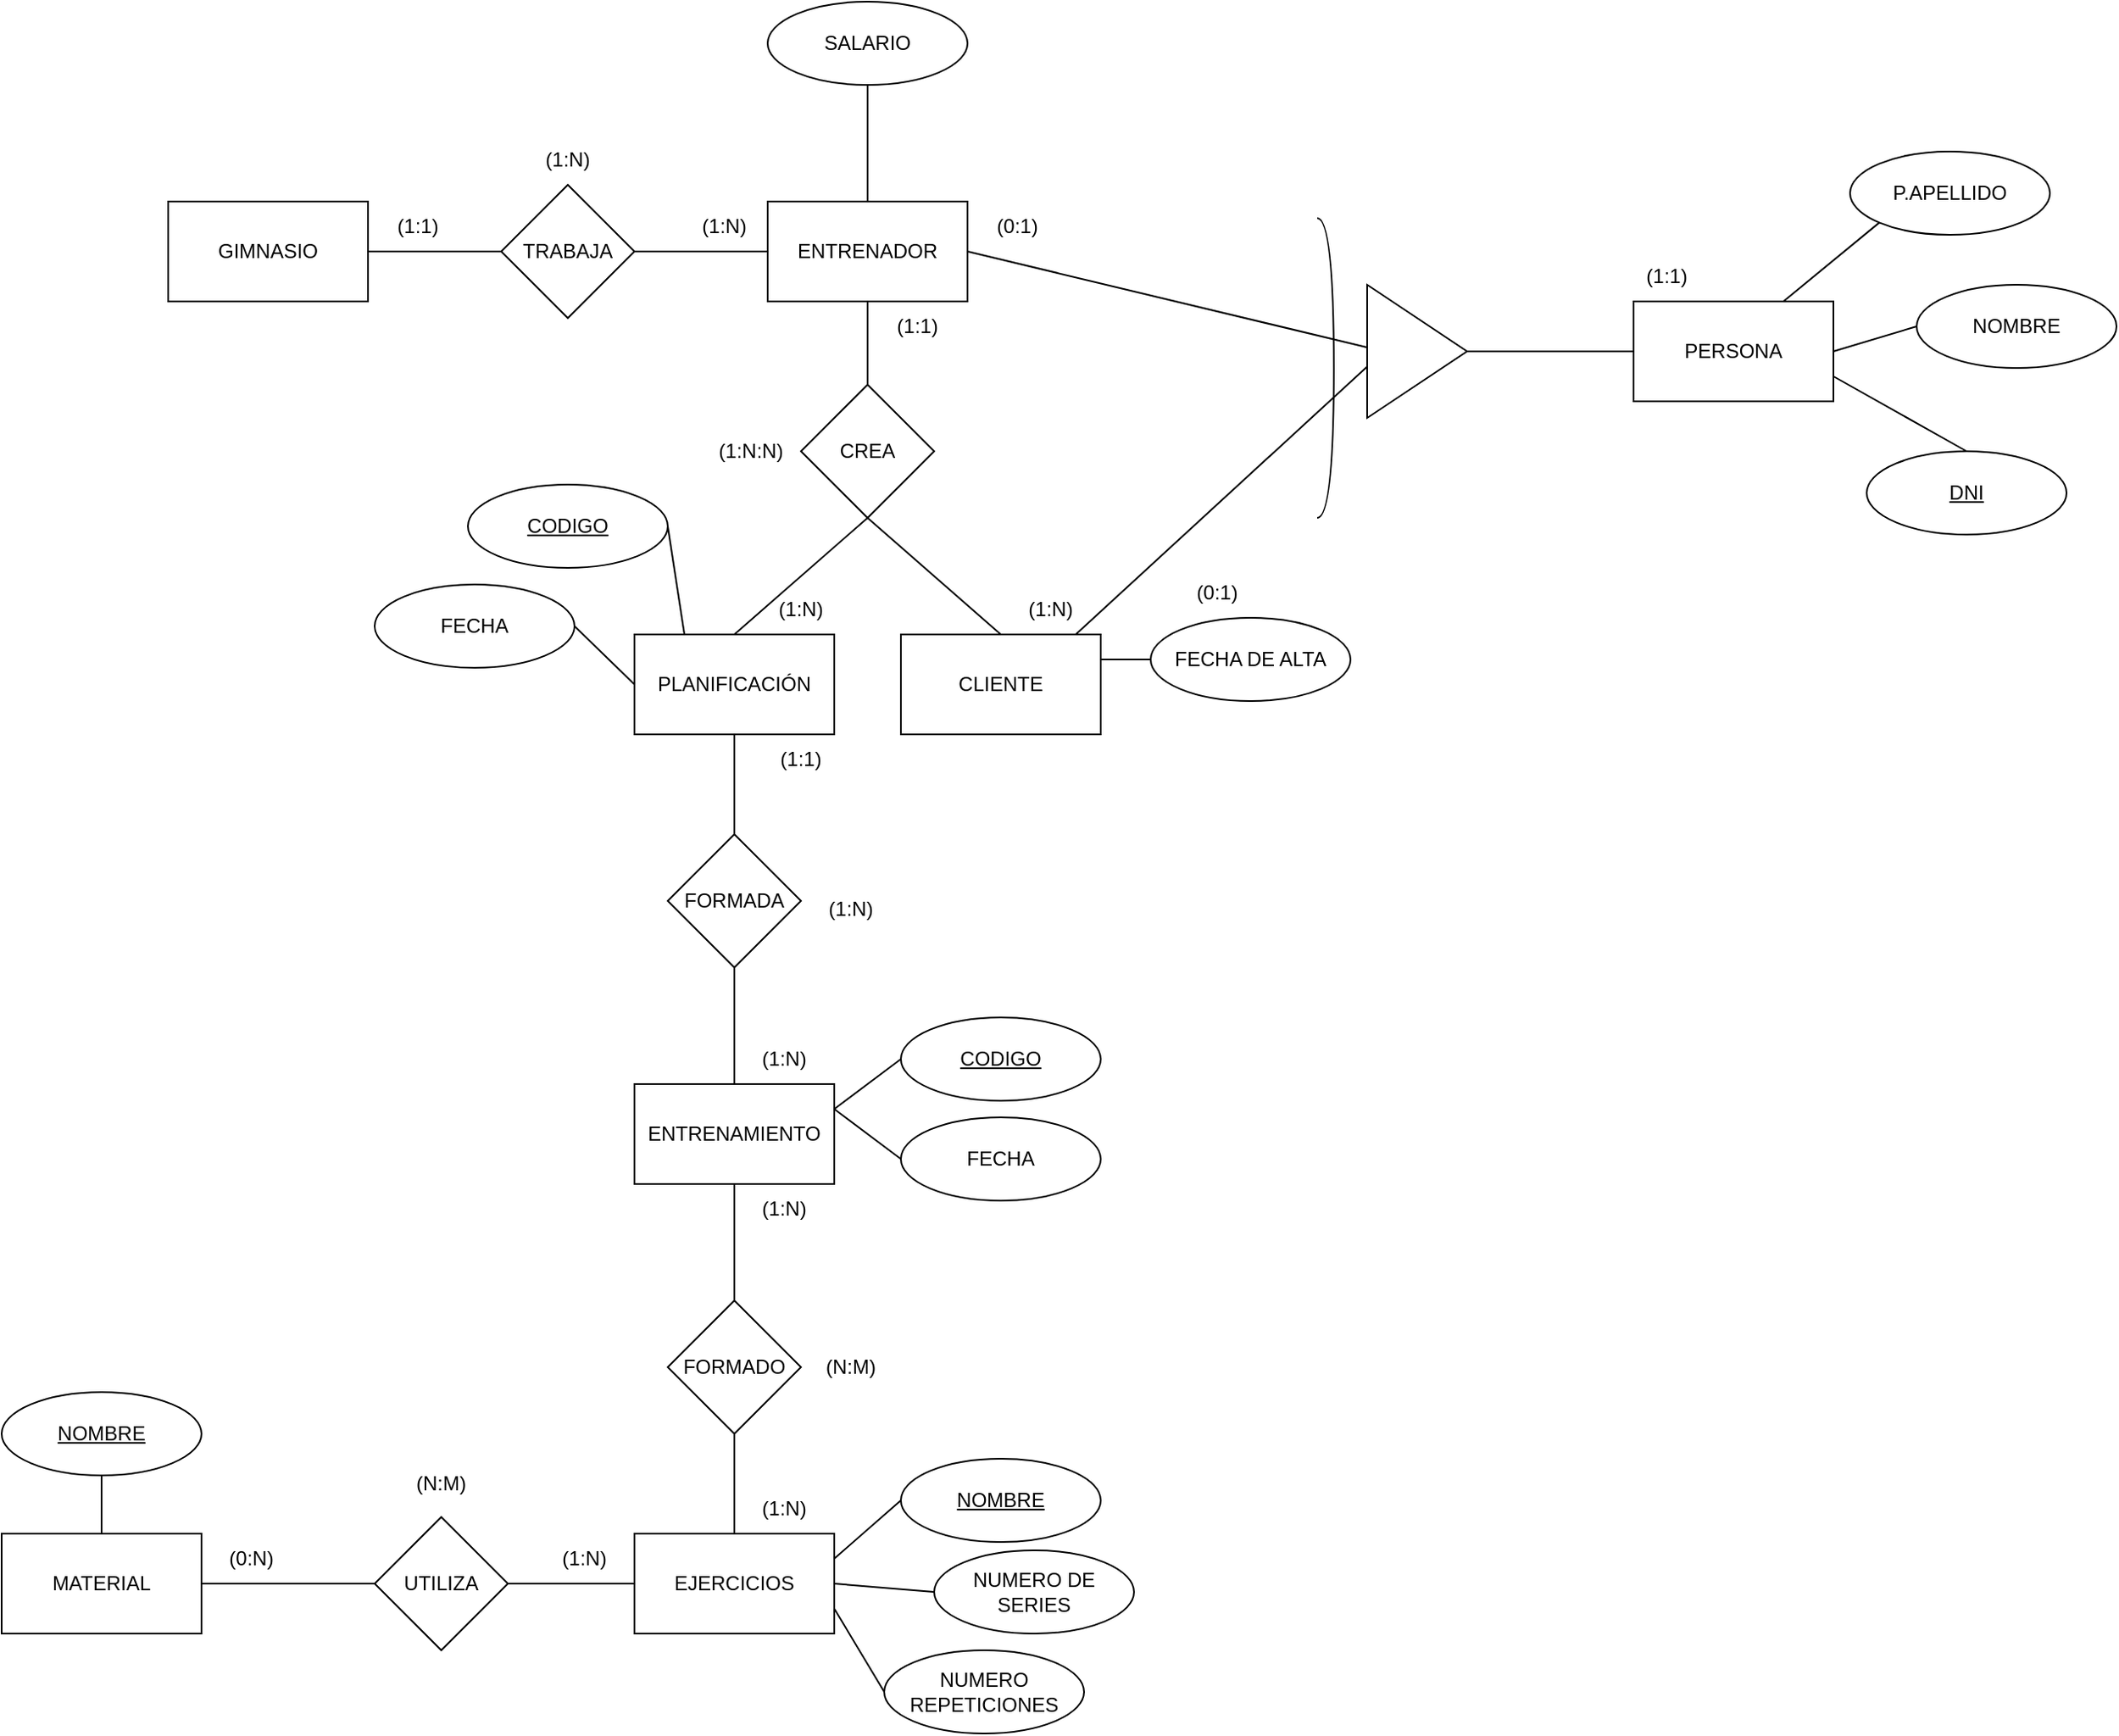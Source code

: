 <mxfile version="22.1.2" type="device">
  <diagram name="MODELO E/R" id="mfogaFtckztZimqPMwem">
    <mxGraphModel dx="1732" dy="2293" grid="1" gridSize="10" guides="1" tooltips="1" connect="1" arrows="1" fold="1" page="1" pageScale="1" pageWidth="827" pageHeight="1169" math="0" shadow="0">
      <root>
        <mxCell id="0" />
        <mxCell id="1" parent="0" />
        <mxCell id="GxkBvO-CbjYk6V9loMqj-1" value="GIMNASIO" style="rounded=0;whiteSpace=wrap;html=1;" vertex="1" parent="1">
          <mxGeometry x="80" y="40" width="120" height="60" as="geometry" />
        </mxCell>
        <mxCell id="GxkBvO-CbjYk6V9loMqj-2" value="ENTRENADOR" style="rounded=0;whiteSpace=wrap;html=1;" vertex="1" parent="1">
          <mxGeometry x="440" y="40" width="120" height="60" as="geometry" />
        </mxCell>
        <mxCell id="GxkBvO-CbjYk6V9loMqj-3" value="TRABAJA" style="rhombus;whiteSpace=wrap;html=1;" vertex="1" parent="1">
          <mxGeometry x="280" y="30" width="80" height="80" as="geometry" />
        </mxCell>
        <mxCell id="GxkBvO-CbjYk6V9loMqj-4" value="" style="endArrow=none;html=1;rounded=0;entryX=1;entryY=0.5;entryDx=0;entryDy=0;exitX=0;exitY=0.5;exitDx=0;exitDy=0;" edge="1" parent="1" source="GxkBvO-CbjYk6V9loMqj-3" target="GxkBvO-CbjYk6V9loMqj-1">
          <mxGeometry width="50" height="50" relative="1" as="geometry">
            <mxPoint x="380" y="500" as="sourcePoint" />
            <mxPoint x="430" y="450" as="targetPoint" />
          </mxGeometry>
        </mxCell>
        <mxCell id="GxkBvO-CbjYk6V9loMqj-5" value="" style="endArrow=none;html=1;rounded=0;entryX=1;entryY=0.5;entryDx=0;entryDy=0;exitX=0;exitY=0.5;exitDx=0;exitDy=0;" edge="1" parent="1" source="GxkBvO-CbjYk6V9loMqj-2" target="GxkBvO-CbjYk6V9loMqj-3">
          <mxGeometry width="50" height="50" relative="1" as="geometry">
            <mxPoint x="380" y="500" as="sourcePoint" />
            <mxPoint x="430" y="450" as="targetPoint" />
          </mxGeometry>
        </mxCell>
        <mxCell id="GxkBvO-CbjYk6V9loMqj-11" value="SALARIO" style="ellipse;whiteSpace=wrap;html=1;" vertex="1" parent="1">
          <mxGeometry x="440" y="-80" width="120" height="50" as="geometry" />
        </mxCell>
        <mxCell id="GxkBvO-CbjYk6V9loMqj-15" value="" style="endArrow=none;html=1;rounded=0;entryX=0.5;entryY=1;entryDx=0;entryDy=0;exitX=0.5;exitY=0;exitDx=0;exitDy=0;" edge="1" parent="1" source="GxkBvO-CbjYk6V9loMqj-2" target="GxkBvO-CbjYk6V9loMqj-11">
          <mxGeometry width="50" height="50" relative="1" as="geometry">
            <mxPoint x="380" y="340" as="sourcePoint" />
            <mxPoint x="570" y="20" as="targetPoint" />
          </mxGeometry>
        </mxCell>
        <mxCell id="GxkBvO-CbjYk6V9loMqj-17" value="CREA" style="rhombus;whiteSpace=wrap;html=1;" vertex="1" parent="1">
          <mxGeometry x="460" y="150" width="80" height="80" as="geometry" />
        </mxCell>
        <mxCell id="GxkBvO-CbjYk6V9loMqj-18" value="PLANIFICACIÓN" style="rounded=0;whiteSpace=wrap;html=1;" vertex="1" parent="1">
          <mxGeometry x="360" y="300" width="120" height="60" as="geometry" />
        </mxCell>
        <mxCell id="GxkBvO-CbjYk6V9loMqj-19" value="(1:N)" style="text;html=1;strokeColor=none;fillColor=none;align=center;verticalAlign=middle;whiteSpace=wrap;rounded=0;" vertex="1" parent="1">
          <mxGeometry x="384" y="40" width="60" height="30" as="geometry" />
        </mxCell>
        <mxCell id="GxkBvO-CbjYk6V9loMqj-20" value="(1:1)" style="text;html=1;strokeColor=none;fillColor=none;align=center;verticalAlign=middle;whiteSpace=wrap;rounded=0;" vertex="1" parent="1">
          <mxGeometry x="200" y="40" width="60" height="30" as="geometry" />
        </mxCell>
        <mxCell id="GxkBvO-CbjYk6V9loMqj-21" value="(1:N)" style="text;html=1;strokeColor=none;fillColor=none;align=center;verticalAlign=middle;whiteSpace=wrap;rounded=0;" vertex="1" parent="1">
          <mxGeometry x="290" width="60" height="30" as="geometry" />
        </mxCell>
        <mxCell id="GxkBvO-CbjYk6V9loMqj-22" value="CLIENTE" style="rounded=0;whiteSpace=wrap;html=1;" vertex="1" parent="1">
          <mxGeometry x="520" y="300" width="120" height="60" as="geometry" />
        </mxCell>
        <mxCell id="GxkBvO-CbjYk6V9loMqj-23" value="" style="endArrow=none;html=1;rounded=0;exitX=0.5;exitY=0;exitDx=0;exitDy=0;entryX=0.5;entryY=1;entryDx=0;entryDy=0;" edge="1" parent="1" source="GxkBvO-CbjYk6V9loMqj-22" target="GxkBvO-CbjYk6V9loMqj-17">
          <mxGeometry width="50" height="50" relative="1" as="geometry">
            <mxPoint x="490" y="340" as="sourcePoint" />
            <mxPoint x="500" y="260" as="targetPoint" />
          </mxGeometry>
        </mxCell>
        <mxCell id="GxkBvO-CbjYk6V9loMqj-24" value="" style="endArrow=none;html=1;rounded=0;entryX=0.5;entryY=1;entryDx=0;entryDy=0;exitX=0.5;exitY=0;exitDx=0;exitDy=0;" edge="1" parent="1" source="GxkBvO-CbjYk6V9loMqj-18" target="GxkBvO-CbjYk6V9loMqj-17">
          <mxGeometry width="50" height="50" relative="1" as="geometry">
            <mxPoint x="490" y="340" as="sourcePoint" />
            <mxPoint x="540" y="290" as="targetPoint" />
          </mxGeometry>
        </mxCell>
        <mxCell id="GxkBvO-CbjYk6V9loMqj-25" value="" style="endArrow=none;html=1;rounded=0;entryX=0.5;entryY=1;entryDx=0;entryDy=0;exitX=0.5;exitY=0;exitDx=0;exitDy=0;" edge="1" parent="1" source="GxkBvO-CbjYk6V9loMqj-17" target="GxkBvO-CbjYk6V9loMqj-2">
          <mxGeometry width="50" height="50" relative="1" as="geometry">
            <mxPoint x="490" y="340" as="sourcePoint" />
            <mxPoint x="540" y="290" as="targetPoint" />
          </mxGeometry>
        </mxCell>
        <mxCell id="GxkBvO-CbjYk6V9loMqj-27" value="&lt;u&gt;DNI&lt;/u&gt;" style="ellipse;whiteSpace=wrap;html=1;" vertex="1" parent="1">
          <mxGeometry x="1100" y="190" width="120" height="50" as="geometry" />
        </mxCell>
        <mxCell id="GxkBvO-CbjYk6V9loMqj-28" value="NOMBRE" style="ellipse;whiteSpace=wrap;html=1;" vertex="1" parent="1">
          <mxGeometry x="1130" y="90" width="120" height="50" as="geometry" />
        </mxCell>
        <mxCell id="GxkBvO-CbjYk6V9loMqj-29" value="P.APELLIDO" style="ellipse;whiteSpace=wrap;html=1;" vertex="1" parent="1">
          <mxGeometry x="1090" y="10" width="120" height="50" as="geometry" />
        </mxCell>
        <mxCell id="GxkBvO-CbjYk6V9loMqj-34" value="FECHA DE ALTA" style="ellipse;whiteSpace=wrap;html=1;" vertex="1" parent="1">
          <mxGeometry x="670" y="290" width="120" height="50" as="geometry" />
        </mxCell>
        <mxCell id="GxkBvO-CbjYk6V9loMqj-35" value="" style="endArrow=none;html=1;rounded=0;entryX=0;entryY=0.5;entryDx=0;entryDy=0;exitX=1;exitY=0.25;exitDx=0;exitDy=0;" edge="1" parent="1" source="GxkBvO-CbjYk6V9loMqj-22" target="GxkBvO-CbjYk6V9loMqj-34">
          <mxGeometry width="50" height="50" relative="1" as="geometry">
            <mxPoint x="490" y="340" as="sourcePoint" />
            <mxPoint x="540" y="290" as="targetPoint" />
          </mxGeometry>
        </mxCell>
        <mxCell id="GxkBvO-CbjYk6V9loMqj-36" value="FECHA" style="ellipse;whiteSpace=wrap;html=1;" vertex="1" parent="1">
          <mxGeometry x="204" y="270" width="120" height="50" as="geometry" />
        </mxCell>
        <mxCell id="GxkBvO-CbjYk6V9loMqj-37" value="&lt;u&gt;CODIGO&lt;/u&gt;" style="ellipse;whiteSpace=wrap;html=1;" vertex="1" parent="1">
          <mxGeometry x="260" y="210" width="120" height="50" as="geometry" />
        </mxCell>
        <mxCell id="GxkBvO-CbjYk6V9loMqj-41" value="(1:1)" style="text;html=1;strokeColor=none;fillColor=none;align=center;verticalAlign=middle;whiteSpace=wrap;rounded=0;" vertex="1" parent="1">
          <mxGeometry x="500" y="100" width="60" height="30" as="geometry" />
        </mxCell>
        <mxCell id="GxkBvO-CbjYk6V9loMqj-42" value="(1:N)" style="text;html=1;strokeColor=none;fillColor=none;align=center;verticalAlign=middle;whiteSpace=wrap;rounded=0;" vertex="1" parent="1">
          <mxGeometry x="580" y="270" width="60" height="30" as="geometry" />
        </mxCell>
        <mxCell id="GxkBvO-CbjYk6V9loMqj-43" value="(1:N)" style="text;html=1;strokeColor=none;fillColor=none;align=center;verticalAlign=middle;whiteSpace=wrap;rounded=0;" vertex="1" parent="1">
          <mxGeometry x="430" y="270" width="60" height="30" as="geometry" />
        </mxCell>
        <mxCell id="GxkBvO-CbjYk6V9loMqj-44" value="ENTRENAMIENTO" style="rounded=0;whiteSpace=wrap;html=1;" vertex="1" parent="1">
          <mxGeometry x="360" y="570" width="120" height="60" as="geometry" />
        </mxCell>
        <mxCell id="GxkBvO-CbjYk6V9loMqj-45" value="FORMADA" style="rhombus;whiteSpace=wrap;html=1;" vertex="1" parent="1">
          <mxGeometry x="380" y="420" width="80" height="80" as="geometry" />
        </mxCell>
        <mxCell id="GxkBvO-CbjYk6V9loMqj-46" value="" style="endArrow=none;html=1;rounded=0;entryX=1;entryY=0.5;entryDx=0;entryDy=0;exitX=0;exitY=0.5;exitDx=0;exitDy=0;" edge="1" parent="1" source="GxkBvO-CbjYk6V9loMqj-18" target="GxkBvO-CbjYk6V9loMqj-36">
          <mxGeometry width="50" height="50" relative="1" as="geometry">
            <mxPoint x="490" y="340" as="sourcePoint" />
            <mxPoint x="540" y="290" as="targetPoint" />
          </mxGeometry>
        </mxCell>
        <mxCell id="GxkBvO-CbjYk6V9loMqj-47" value="" style="endArrow=none;html=1;rounded=0;entryX=1;entryY=0.5;entryDx=0;entryDy=0;exitX=0.25;exitY=0;exitDx=0;exitDy=0;" edge="1" parent="1" source="GxkBvO-CbjYk6V9loMqj-18" target="GxkBvO-CbjYk6V9loMqj-37">
          <mxGeometry width="50" height="50" relative="1" as="geometry">
            <mxPoint x="490" y="340" as="sourcePoint" />
            <mxPoint x="540" y="290" as="targetPoint" />
          </mxGeometry>
        </mxCell>
        <mxCell id="GxkBvO-CbjYk6V9loMqj-48" value="" style="endArrow=none;html=1;rounded=0;entryX=0.5;entryY=1;entryDx=0;entryDy=0;exitX=0.5;exitY=0;exitDx=0;exitDy=0;" edge="1" parent="1" source="GxkBvO-CbjYk6V9loMqj-45" target="GxkBvO-CbjYk6V9loMqj-18">
          <mxGeometry width="50" height="50" relative="1" as="geometry">
            <mxPoint x="490" y="340" as="sourcePoint" />
            <mxPoint x="540" y="290" as="targetPoint" />
          </mxGeometry>
        </mxCell>
        <mxCell id="GxkBvO-CbjYk6V9loMqj-49" value="" style="endArrow=none;html=1;rounded=0;entryX=0.5;entryY=0;entryDx=0;entryDy=0;exitX=0.5;exitY=1;exitDx=0;exitDy=0;" edge="1" parent="1" source="GxkBvO-CbjYk6V9loMqj-45" target="GxkBvO-CbjYk6V9loMqj-44">
          <mxGeometry width="50" height="50" relative="1" as="geometry">
            <mxPoint x="490" y="340" as="sourcePoint" />
            <mxPoint x="540" y="290" as="targetPoint" />
          </mxGeometry>
        </mxCell>
        <mxCell id="GxkBvO-CbjYk6V9loMqj-51" value="&lt;u&gt;CODIGO&lt;/u&gt;" style="ellipse;whiteSpace=wrap;html=1;" vertex="1" parent="1">
          <mxGeometry x="520" y="530" width="120" height="50" as="geometry" />
        </mxCell>
        <mxCell id="GxkBvO-CbjYk6V9loMqj-52" value="FECHA" style="ellipse;whiteSpace=wrap;html=1;" vertex="1" parent="1">
          <mxGeometry x="520" y="590" width="120" height="50" as="geometry" />
        </mxCell>
        <mxCell id="GxkBvO-CbjYk6V9loMqj-53" value="" style="endArrow=none;html=1;rounded=0;entryX=0;entryY=0.5;entryDx=0;entryDy=0;exitX=1;exitY=0.25;exitDx=0;exitDy=0;" edge="1" parent="1" source="GxkBvO-CbjYk6V9loMqj-44" target="GxkBvO-CbjYk6V9loMqj-52">
          <mxGeometry width="50" height="50" relative="1" as="geometry">
            <mxPoint x="490" y="340" as="sourcePoint" />
            <mxPoint x="540" y="290" as="targetPoint" />
          </mxGeometry>
        </mxCell>
        <mxCell id="GxkBvO-CbjYk6V9loMqj-54" value="" style="endArrow=none;html=1;rounded=0;entryX=0;entryY=0.5;entryDx=0;entryDy=0;exitX=1;exitY=0.25;exitDx=0;exitDy=0;" edge="1" parent="1" source="GxkBvO-CbjYk6V9loMqj-44" target="GxkBvO-CbjYk6V9loMqj-51">
          <mxGeometry width="50" height="50" relative="1" as="geometry">
            <mxPoint x="490" y="340" as="sourcePoint" />
            <mxPoint x="540" y="290" as="targetPoint" />
          </mxGeometry>
        </mxCell>
        <mxCell id="GxkBvO-CbjYk6V9loMqj-55" value="(1:N)" style="text;html=1;strokeColor=none;fillColor=none;align=center;verticalAlign=middle;whiteSpace=wrap;rounded=0;" vertex="1" parent="1">
          <mxGeometry x="420" y="540" width="60" height="30" as="geometry" />
        </mxCell>
        <mxCell id="GxkBvO-CbjYk6V9loMqj-56" value="(1:1)" style="text;html=1;strokeColor=none;fillColor=none;align=center;verticalAlign=middle;whiteSpace=wrap;rounded=0;" vertex="1" parent="1">
          <mxGeometry x="430" y="360" width="60" height="30" as="geometry" />
        </mxCell>
        <mxCell id="GxkBvO-CbjYk6V9loMqj-57" value="(1:N)" style="text;html=1;strokeColor=none;fillColor=none;align=center;verticalAlign=middle;whiteSpace=wrap;rounded=0;" vertex="1" parent="1">
          <mxGeometry x="460" y="450" width="60" height="30" as="geometry" />
        </mxCell>
        <mxCell id="GxkBvO-CbjYk6V9loMqj-58" value="(1:N:N)" style="text;html=1;strokeColor=none;fillColor=none;align=center;verticalAlign=middle;whiteSpace=wrap;rounded=0;" vertex="1" parent="1">
          <mxGeometry x="400" y="175" width="60" height="30" as="geometry" />
        </mxCell>
        <mxCell id="GxkBvO-CbjYk6V9loMqj-60" value="" style="endArrow=none;html=1;rounded=0;entryX=0.5;entryY=1;entryDx=0;entryDy=0;exitX=0.5;exitY=0;exitDx=0;exitDy=0;" edge="1" parent="1" source="GxkBvO-CbjYk6V9loMqj-61" target="GxkBvO-CbjYk6V9loMqj-44">
          <mxGeometry width="50" height="50" relative="1" as="geometry">
            <mxPoint x="420" y="710" as="sourcePoint" />
            <mxPoint x="540" y="450" as="targetPoint" />
          </mxGeometry>
        </mxCell>
        <mxCell id="GxkBvO-CbjYk6V9loMqj-61" value="FORMADO" style="rhombus;whiteSpace=wrap;html=1;" vertex="1" parent="1">
          <mxGeometry x="380" y="700" width="80" height="80" as="geometry" />
        </mxCell>
        <mxCell id="GxkBvO-CbjYk6V9loMqj-62" value="EJERCICIOS" style="rounded=0;whiteSpace=wrap;html=1;" vertex="1" parent="1">
          <mxGeometry x="360" y="840" width="120" height="60" as="geometry" />
        </mxCell>
        <mxCell id="GxkBvO-CbjYk6V9loMqj-63" value="" style="endArrow=none;html=1;rounded=0;exitX=0.5;exitY=0;exitDx=0;exitDy=0;entryX=0.5;entryY=1;entryDx=0;entryDy=0;" edge="1" parent="1" source="GxkBvO-CbjYk6V9loMqj-62" target="GxkBvO-CbjYk6V9loMqj-61">
          <mxGeometry width="50" height="50" relative="1" as="geometry">
            <mxPoint x="490" y="660" as="sourcePoint" />
            <mxPoint x="540" y="610" as="targetPoint" />
          </mxGeometry>
        </mxCell>
        <mxCell id="GxkBvO-CbjYk6V9loMqj-64" value="&lt;u&gt;NOMBRE&lt;/u&gt;" style="ellipse;whiteSpace=wrap;html=1;" vertex="1" parent="1">
          <mxGeometry x="520" y="795" width="120" height="50" as="geometry" />
        </mxCell>
        <mxCell id="GxkBvO-CbjYk6V9loMqj-65" value="NUMERO DE SERIES" style="ellipse;whiteSpace=wrap;html=1;" vertex="1" parent="1">
          <mxGeometry x="540" y="850" width="120" height="50" as="geometry" />
        </mxCell>
        <mxCell id="GxkBvO-CbjYk6V9loMqj-66" value="NUMERO REPETICIONES" style="ellipse;whiteSpace=wrap;html=1;" vertex="1" parent="1">
          <mxGeometry x="510" y="910" width="120" height="50" as="geometry" />
        </mxCell>
        <mxCell id="GxkBvO-CbjYk6V9loMqj-68" value="" style="endArrow=none;html=1;rounded=0;entryX=0;entryY=0.5;entryDx=0;entryDy=0;exitX=1;exitY=0.75;exitDx=0;exitDy=0;" edge="1" parent="1" source="GxkBvO-CbjYk6V9loMqj-62" target="GxkBvO-CbjYk6V9loMqj-66">
          <mxGeometry width="50" height="50" relative="1" as="geometry">
            <mxPoint x="490" y="670" as="sourcePoint" />
            <mxPoint x="540" y="620" as="targetPoint" />
          </mxGeometry>
        </mxCell>
        <mxCell id="GxkBvO-CbjYk6V9loMqj-69" value="" style="endArrow=none;html=1;rounded=0;entryX=0;entryY=0.5;entryDx=0;entryDy=0;exitX=1;exitY=0.25;exitDx=0;exitDy=0;" edge="1" parent="1" source="GxkBvO-CbjYk6V9loMqj-62" target="GxkBvO-CbjYk6V9loMqj-64">
          <mxGeometry width="50" height="50" relative="1" as="geometry">
            <mxPoint x="490" y="660" as="sourcePoint" />
            <mxPoint x="540" y="610" as="targetPoint" />
          </mxGeometry>
        </mxCell>
        <mxCell id="GxkBvO-CbjYk6V9loMqj-70" value="" style="endArrow=none;html=1;rounded=0;entryX=0;entryY=0.5;entryDx=0;entryDy=0;exitX=1;exitY=0.5;exitDx=0;exitDy=0;" edge="1" parent="1" source="GxkBvO-CbjYk6V9loMqj-62" target="GxkBvO-CbjYk6V9loMqj-65">
          <mxGeometry width="50" height="50" relative="1" as="geometry">
            <mxPoint x="490" y="660" as="sourcePoint" />
            <mxPoint x="540" y="610" as="targetPoint" />
          </mxGeometry>
        </mxCell>
        <mxCell id="GxkBvO-CbjYk6V9loMqj-71" value="(N:M)" style="text;html=1;strokeColor=none;fillColor=none;align=center;verticalAlign=middle;whiteSpace=wrap;rounded=0;" vertex="1" parent="1">
          <mxGeometry x="460" y="725" width="60" height="30" as="geometry" />
        </mxCell>
        <mxCell id="GxkBvO-CbjYk6V9loMqj-72" value="(1:N)" style="text;html=1;strokeColor=none;fillColor=none;align=center;verticalAlign=middle;whiteSpace=wrap;rounded=0;" vertex="1" parent="1">
          <mxGeometry x="420" y="810" width="60" height="30" as="geometry" />
        </mxCell>
        <mxCell id="GxkBvO-CbjYk6V9loMqj-73" value="(1:N)" style="text;html=1;strokeColor=none;fillColor=none;align=center;verticalAlign=middle;whiteSpace=wrap;rounded=0;" vertex="1" parent="1">
          <mxGeometry x="420" y="630" width="60" height="30" as="geometry" />
        </mxCell>
        <mxCell id="GxkBvO-CbjYk6V9loMqj-74" value="" style="endArrow=none;html=1;rounded=0;entryX=0;entryY=0.5;entryDx=0;entryDy=0;exitX=1;exitY=0.5;exitDx=0;exitDy=0;" edge="1" parent="1" source="GxkBvO-CbjYk6V9loMqj-75" target="GxkBvO-CbjYk6V9loMqj-62">
          <mxGeometry width="50" height="50" relative="1" as="geometry">
            <mxPoint x="280" y="870" as="sourcePoint" />
            <mxPoint x="350" y="660" as="targetPoint" />
          </mxGeometry>
        </mxCell>
        <mxCell id="GxkBvO-CbjYk6V9loMqj-75" value="UTILIZA" style="rhombus;whiteSpace=wrap;html=1;" vertex="1" parent="1">
          <mxGeometry x="204" y="830" width="80" height="80" as="geometry" />
        </mxCell>
        <mxCell id="GxkBvO-CbjYk6V9loMqj-76" value="MATERIAL" style="rounded=0;whiteSpace=wrap;html=1;" vertex="1" parent="1">
          <mxGeometry x="-20" y="840" width="120" height="60" as="geometry" />
        </mxCell>
        <mxCell id="GxkBvO-CbjYk6V9loMqj-77" value="" style="endArrow=none;html=1;rounded=0;exitX=1;exitY=0.5;exitDx=0;exitDy=0;entryX=0;entryY=0.5;entryDx=0;entryDy=0;" edge="1" parent="1" source="GxkBvO-CbjYk6V9loMqj-76" target="GxkBvO-CbjYk6V9loMqj-75">
          <mxGeometry width="50" height="50" relative="1" as="geometry">
            <mxPoint x="300" y="710" as="sourcePoint" />
            <mxPoint x="350" y="660" as="targetPoint" />
          </mxGeometry>
        </mxCell>
        <mxCell id="GxkBvO-CbjYk6V9loMqj-78" value="" style="endArrow=none;html=1;rounded=0;entryX=0.5;entryY=0;entryDx=0;entryDy=0;exitX=0.5;exitY=1;exitDx=0;exitDy=0;" edge="1" parent="1" source="GxkBvO-CbjYk6V9loMqj-80" target="GxkBvO-CbjYk6V9loMqj-76">
          <mxGeometry width="50" height="50" relative="1" as="geometry">
            <mxPoint x="40" y="760" as="sourcePoint" />
            <mxPoint x="350" y="660" as="targetPoint" />
          </mxGeometry>
        </mxCell>
        <mxCell id="GxkBvO-CbjYk6V9loMqj-80" value="&lt;u&gt;NOMBRE&lt;/u&gt;" style="ellipse;whiteSpace=wrap;html=1;" vertex="1" parent="1">
          <mxGeometry x="-20" y="755" width="120" height="50" as="geometry" />
        </mxCell>
        <mxCell id="GxkBvO-CbjYk6V9loMqj-81" value="(0:N)" style="text;html=1;strokeColor=none;fillColor=none;align=center;verticalAlign=middle;whiteSpace=wrap;rounded=0;" vertex="1" parent="1">
          <mxGeometry x="100" y="840" width="60" height="30" as="geometry" />
        </mxCell>
        <mxCell id="GxkBvO-CbjYk6V9loMqj-83" value="(1:N)" style="text;html=1;strokeColor=none;fillColor=none;align=center;verticalAlign=middle;whiteSpace=wrap;rounded=0;" vertex="1" parent="1">
          <mxGeometry x="300" y="840" width="60" height="30" as="geometry" />
        </mxCell>
        <mxCell id="GxkBvO-CbjYk6V9loMqj-84" value="(N:M)" style="text;html=1;strokeColor=none;fillColor=none;align=center;verticalAlign=middle;whiteSpace=wrap;rounded=0;" vertex="1" parent="1">
          <mxGeometry x="214" y="795" width="60" height="30" as="geometry" />
        </mxCell>
        <mxCell id="GxkBvO-CbjYk6V9loMqj-86" value="" style="endArrow=none;html=1;rounded=0;exitX=1;exitY=0.5;exitDx=0;exitDy=0;" edge="1" parent="1" source="GxkBvO-CbjYk6V9loMqj-2">
          <mxGeometry width="50" height="50" relative="1" as="geometry">
            <mxPoint x="630" y="70" as="sourcePoint" />
            <mxPoint x="810" y="130" as="targetPoint" />
          </mxGeometry>
        </mxCell>
        <mxCell id="GxkBvO-CbjYk6V9loMqj-87" value="" style="endArrow=none;html=1;rounded=0;exitX=0.75;exitY=1;exitDx=0;exitDy=0;" edge="1" parent="1" source="GxkBvO-CbjYk6V9loMqj-42">
          <mxGeometry width="50" height="50" relative="1" as="geometry">
            <mxPoint x="570" y="200" as="sourcePoint" />
            <mxPoint x="810" y="130" as="targetPoint" />
          </mxGeometry>
        </mxCell>
        <mxCell id="GxkBvO-CbjYk6V9loMqj-88" value="" style="triangle;whiteSpace=wrap;html=1;" vertex="1" parent="1">
          <mxGeometry x="800" y="90" width="60" height="80" as="geometry" />
        </mxCell>
        <mxCell id="GxkBvO-CbjYk6V9loMqj-89" value="" style="endArrow=none;html=1;rounded=0;exitX=1;exitY=0.5;exitDx=0;exitDy=0;entryX=0;entryY=0.5;entryDx=0;entryDy=0;" edge="1" parent="1" source="GxkBvO-CbjYk6V9loMqj-88" target="GxkBvO-CbjYk6V9loMqj-91">
          <mxGeometry width="50" height="50" relative="1" as="geometry">
            <mxPoint x="630" y="70" as="sourcePoint" />
            <mxPoint x="970" y="130" as="targetPoint" />
          </mxGeometry>
        </mxCell>
        <mxCell id="GxkBvO-CbjYk6V9loMqj-90" value="" style="shape=requiredInterface;html=1;verticalLabelPosition=bottom;sketch=0;" vertex="1" parent="1">
          <mxGeometry x="770" y="50" width="10" height="180" as="geometry" />
        </mxCell>
        <mxCell id="GxkBvO-CbjYk6V9loMqj-91" value="PERSONA" style="rounded=0;whiteSpace=wrap;html=1;" vertex="1" parent="1">
          <mxGeometry x="960" y="100" width="120" height="60" as="geometry" />
        </mxCell>
        <mxCell id="GxkBvO-CbjYk6V9loMqj-92" value="" style="endArrow=none;html=1;rounded=0;entryX=0;entryY=1;entryDx=0;entryDy=0;exitX=0.75;exitY=0;exitDx=0;exitDy=0;" edge="1" parent="1" source="GxkBvO-CbjYk6V9loMqj-91" target="GxkBvO-CbjYk6V9loMqj-29">
          <mxGeometry width="50" height="50" relative="1" as="geometry">
            <mxPoint x="820" y="130" as="sourcePoint" />
            <mxPoint x="870" y="80" as="targetPoint" />
          </mxGeometry>
        </mxCell>
        <mxCell id="GxkBvO-CbjYk6V9loMqj-93" value="" style="endArrow=none;html=1;rounded=0;entryX=0;entryY=0.5;entryDx=0;entryDy=0;exitX=1;exitY=0.5;exitDx=0;exitDy=0;" edge="1" parent="1" source="GxkBvO-CbjYk6V9loMqj-91" target="GxkBvO-CbjYk6V9loMqj-28">
          <mxGeometry width="50" height="50" relative="1" as="geometry">
            <mxPoint x="820" y="130" as="sourcePoint" />
            <mxPoint x="870" y="80" as="targetPoint" />
          </mxGeometry>
        </mxCell>
        <mxCell id="GxkBvO-CbjYk6V9loMqj-94" value="" style="endArrow=none;html=1;rounded=0;entryX=0.5;entryY=0;entryDx=0;entryDy=0;exitX=1;exitY=0.75;exitDx=0;exitDy=0;" edge="1" parent="1" source="GxkBvO-CbjYk6V9loMqj-91" target="GxkBvO-CbjYk6V9loMqj-27">
          <mxGeometry width="50" height="50" relative="1" as="geometry">
            <mxPoint x="820" y="130" as="sourcePoint" />
            <mxPoint x="870" y="80" as="targetPoint" />
          </mxGeometry>
        </mxCell>
        <mxCell id="GxkBvO-CbjYk6V9loMqj-96" value="(0:1)" style="text;html=1;strokeColor=none;fillColor=none;align=center;verticalAlign=middle;whiteSpace=wrap;rounded=0;" vertex="1" parent="1">
          <mxGeometry x="560" y="40" width="60" height="30" as="geometry" />
        </mxCell>
        <mxCell id="GxkBvO-CbjYk6V9loMqj-97" value="(0:1)" style="text;html=1;strokeColor=none;fillColor=none;align=center;verticalAlign=middle;whiteSpace=wrap;rounded=0;" vertex="1" parent="1">
          <mxGeometry x="680" y="260" width="60" height="30" as="geometry" />
        </mxCell>
        <mxCell id="GxkBvO-CbjYk6V9loMqj-98" value="(1:1)" style="text;html=1;strokeColor=none;fillColor=none;align=center;verticalAlign=middle;whiteSpace=wrap;rounded=0;" vertex="1" parent="1">
          <mxGeometry x="950" y="70" width="60" height="30" as="geometry" />
        </mxCell>
      </root>
    </mxGraphModel>
  </diagram>
</mxfile>
